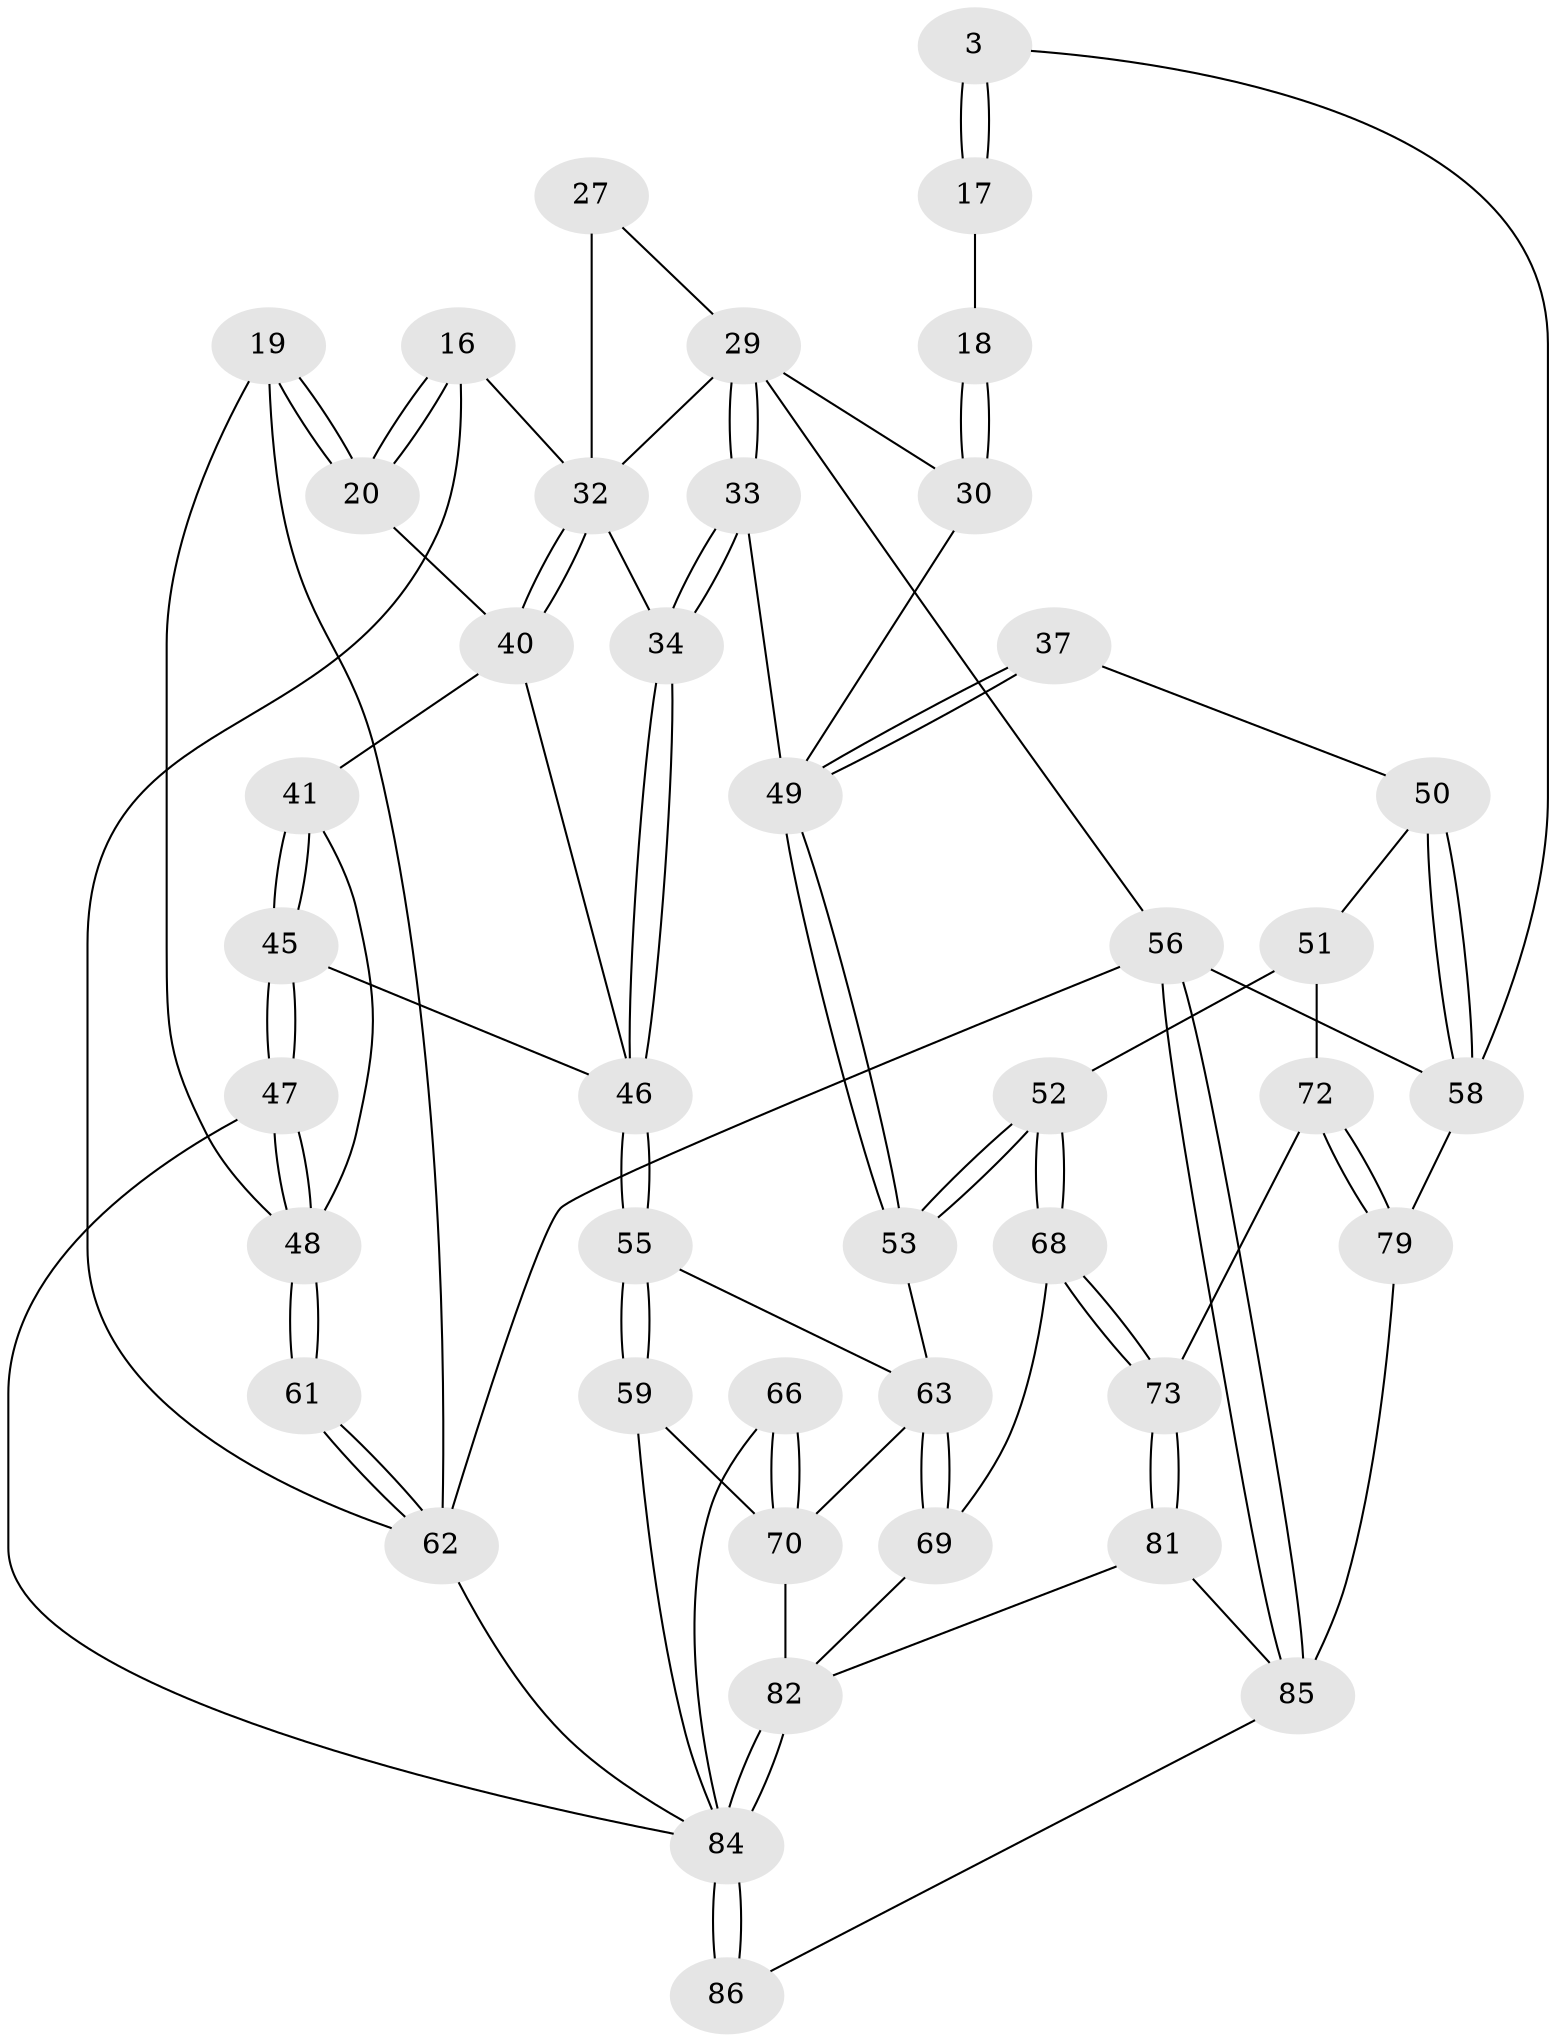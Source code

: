// original degree distribution, {3: 0.023255813953488372, 4: 0.22093023255813954, 6: 0.19767441860465115, 5: 0.5581395348837209}
// Generated by graph-tools (version 1.1) at 2025/01/03/09/25 05:01:08]
// undirected, 43 vertices, 98 edges
graph export_dot {
graph [start="1"]
  node [color=gray90,style=filled];
  3 [pos="+1+0.16022796902512645"];
  16 [pos="+0.19633958950854713+0.09101076632916814",super="+13"];
  17 [pos="+0.733709116252355+0.17015785685212517",super="+2"];
  18 [pos="+0.6831793833961486+0.2204038910653532",super="+7"];
  19 [pos="+0+0"];
  20 [pos="+0+0.06110218498764428"];
  27 [pos="+0.45598508621450057+0.2237096543865122",super="+24"];
  29 [pos="+0.5753245660925221+0.26454631758992814",super="+26"];
  30 [pos="+0.682239781847642+0.2220684471912718",super="+28"];
  32 [pos="+0.4455632747725898+0.386723275818406",super="+25+31+21"];
  33 [pos="+0.5272335728450093+0.43171994803728364"];
  34 [pos="+0.48353203195003364+0.4500879849863694"];
  37 [pos="+0.9855965503161417+0.32936612600713894"];
  40 [pos="+0.24729894034168748+0.3102393595800614",super="+23"];
  41 [pos="+0.10795074607856016+0.39019631611690336"];
  45 [pos="+0.18829728719871194+0.5038054418795055"];
  46 [pos="+0.4763613257595135+0.46548452576037086",super="+44"];
  47 [pos="+0.17076022708903976+0.6586689189929131"];
  48 [pos="+0.14947257600862968+0.6682013924222525",super="+42+43"];
  49 [pos="+0.8056209790486192+0.5376531066194032",super="+39+38"];
  50 [pos="+0.9578300095668534+0.6749119736565156",super="+36"];
  51 [pos="+0.8990019714205075+0.6833144724847133"];
  52 [pos="+0.8303929980588385+0.6527468477128452"];
  53 [pos="+0.8038703764175205+0.5801303562462583"];
  55 [pos="+0.4707751874365666+0.5165299812519947"];
  56 [pos="+1+1",super="+5"];
  58 [pos="+1+0.6479291919607731",super="+57+35"];
  59 [pos="+0.46154273936262874+0.5353677367169934"];
  61 [pos="+0+0.9383345184497409"];
  62 [pos="+0+1",super="+12"];
  63 [pos="+0.6069737772457803+0.7762516535980897",super="+54"];
  66 [pos="+0.3457912027102619+0.7811010769738258"];
  68 [pos="+0.731081133672803+0.7866584856069018"];
  69 [pos="+0.6139311907305034+0.7889035338074795"];
  70 [pos="+0.3902709493999568+0.8278997364007917",super="+64+65"];
  72 [pos="+0.8700248767050354+0.8448687118211675",super="+71"];
  73 [pos="+0.7445304114257186+0.8126327398072153"];
  79 [pos="+0.840438142262693+1",super="+74"];
  81 [pos="+0.7845163299458812+1"];
  82 [pos="+0.5734549199657593+0.9087014889552618",super="+80"];
  84 [pos="+0.5062479151870652+1",super="+78+76"];
  85 [pos="+0.8615345190059623+1",super="+83"];
  86 [pos="+0.5067689106718547+1"];
  3 -- 17 [weight=2];
  3 -- 17;
  3 -- 58;
  16 -- 20;
  16 -- 20;
  16 -- 62;
  16 -- 32;
  17 -- 18 [weight=2];
  18 -- 30 [weight=2];
  18 -- 30;
  19 -- 20;
  19 -- 20;
  19 -- 62;
  19 -- 48;
  20 -- 40;
  27 -- 32 [weight=3];
  27 -- 29;
  29 -- 33;
  29 -- 33;
  29 -- 30 [weight=2];
  29 -- 32;
  29 -- 56;
  30 -- 49;
  32 -- 40 [weight=2];
  32 -- 40;
  32 -- 34;
  33 -- 34;
  33 -- 34;
  33 -- 49;
  34 -- 46;
  34 -- 46;
  37 -- 49 [weight=2];
  37 -- 49;
  37 -- 50;
  40 -- 41;
  40 -- 46;
  41 -- 45;
  41 -- 45;
  41 -- 48;
  45 -- 47;
  45 -- 47;
  45 -- 46;
  46 -- 55;
  46 -- 55;
  47 -- 48;
  47 -- 48;
  47 -- 84;
  48 -- 61 [weight=2];
  48 -- 61;
  49 -- 53;
  49 -- 53;
  50 -- 51;
  50 -- 58 [weight=2];
  50 -- 58;
  51 -- 52;
  51 -- 72;
  52 -- 53;
  52 -- 53;
  52 -- 68;
  52 -- 68;
  53 -- 63;
  55 -- 59;
  55 -- 59;
  55 -- 63;
  56 -- 85;
  56 -- 85;
  56 -- 62 [weight=2];
  56 -- 58 [weight=2];
  58 -- 79;
  59 -- 70;
  59 -- 84;
  61 -- 62;
  61 -- 62;
  62 -- 84;
  63 -- 69;
  63 -- 69;
  63 -- 70;
  66 -- 70 [weight=2];
  66 -- 70;
  66 -- 84;
  68 -- 69;
  68 -- 73;
  68 -- 73;
  69 -- 82;
  70 -- 82;
  72 -- 73;
  72 -- 79 [weight=2];
  72 -- 79;
  73 -- 81;
  73 -- 81;
  79 -- 85;
  81 -- 82;
  81 -- 85;
  82 -- 84 [weight=2];
  82 -- 84;
  84 -- 86 [weight=2];
  84 -- 86;
  85 -- 86;
}

